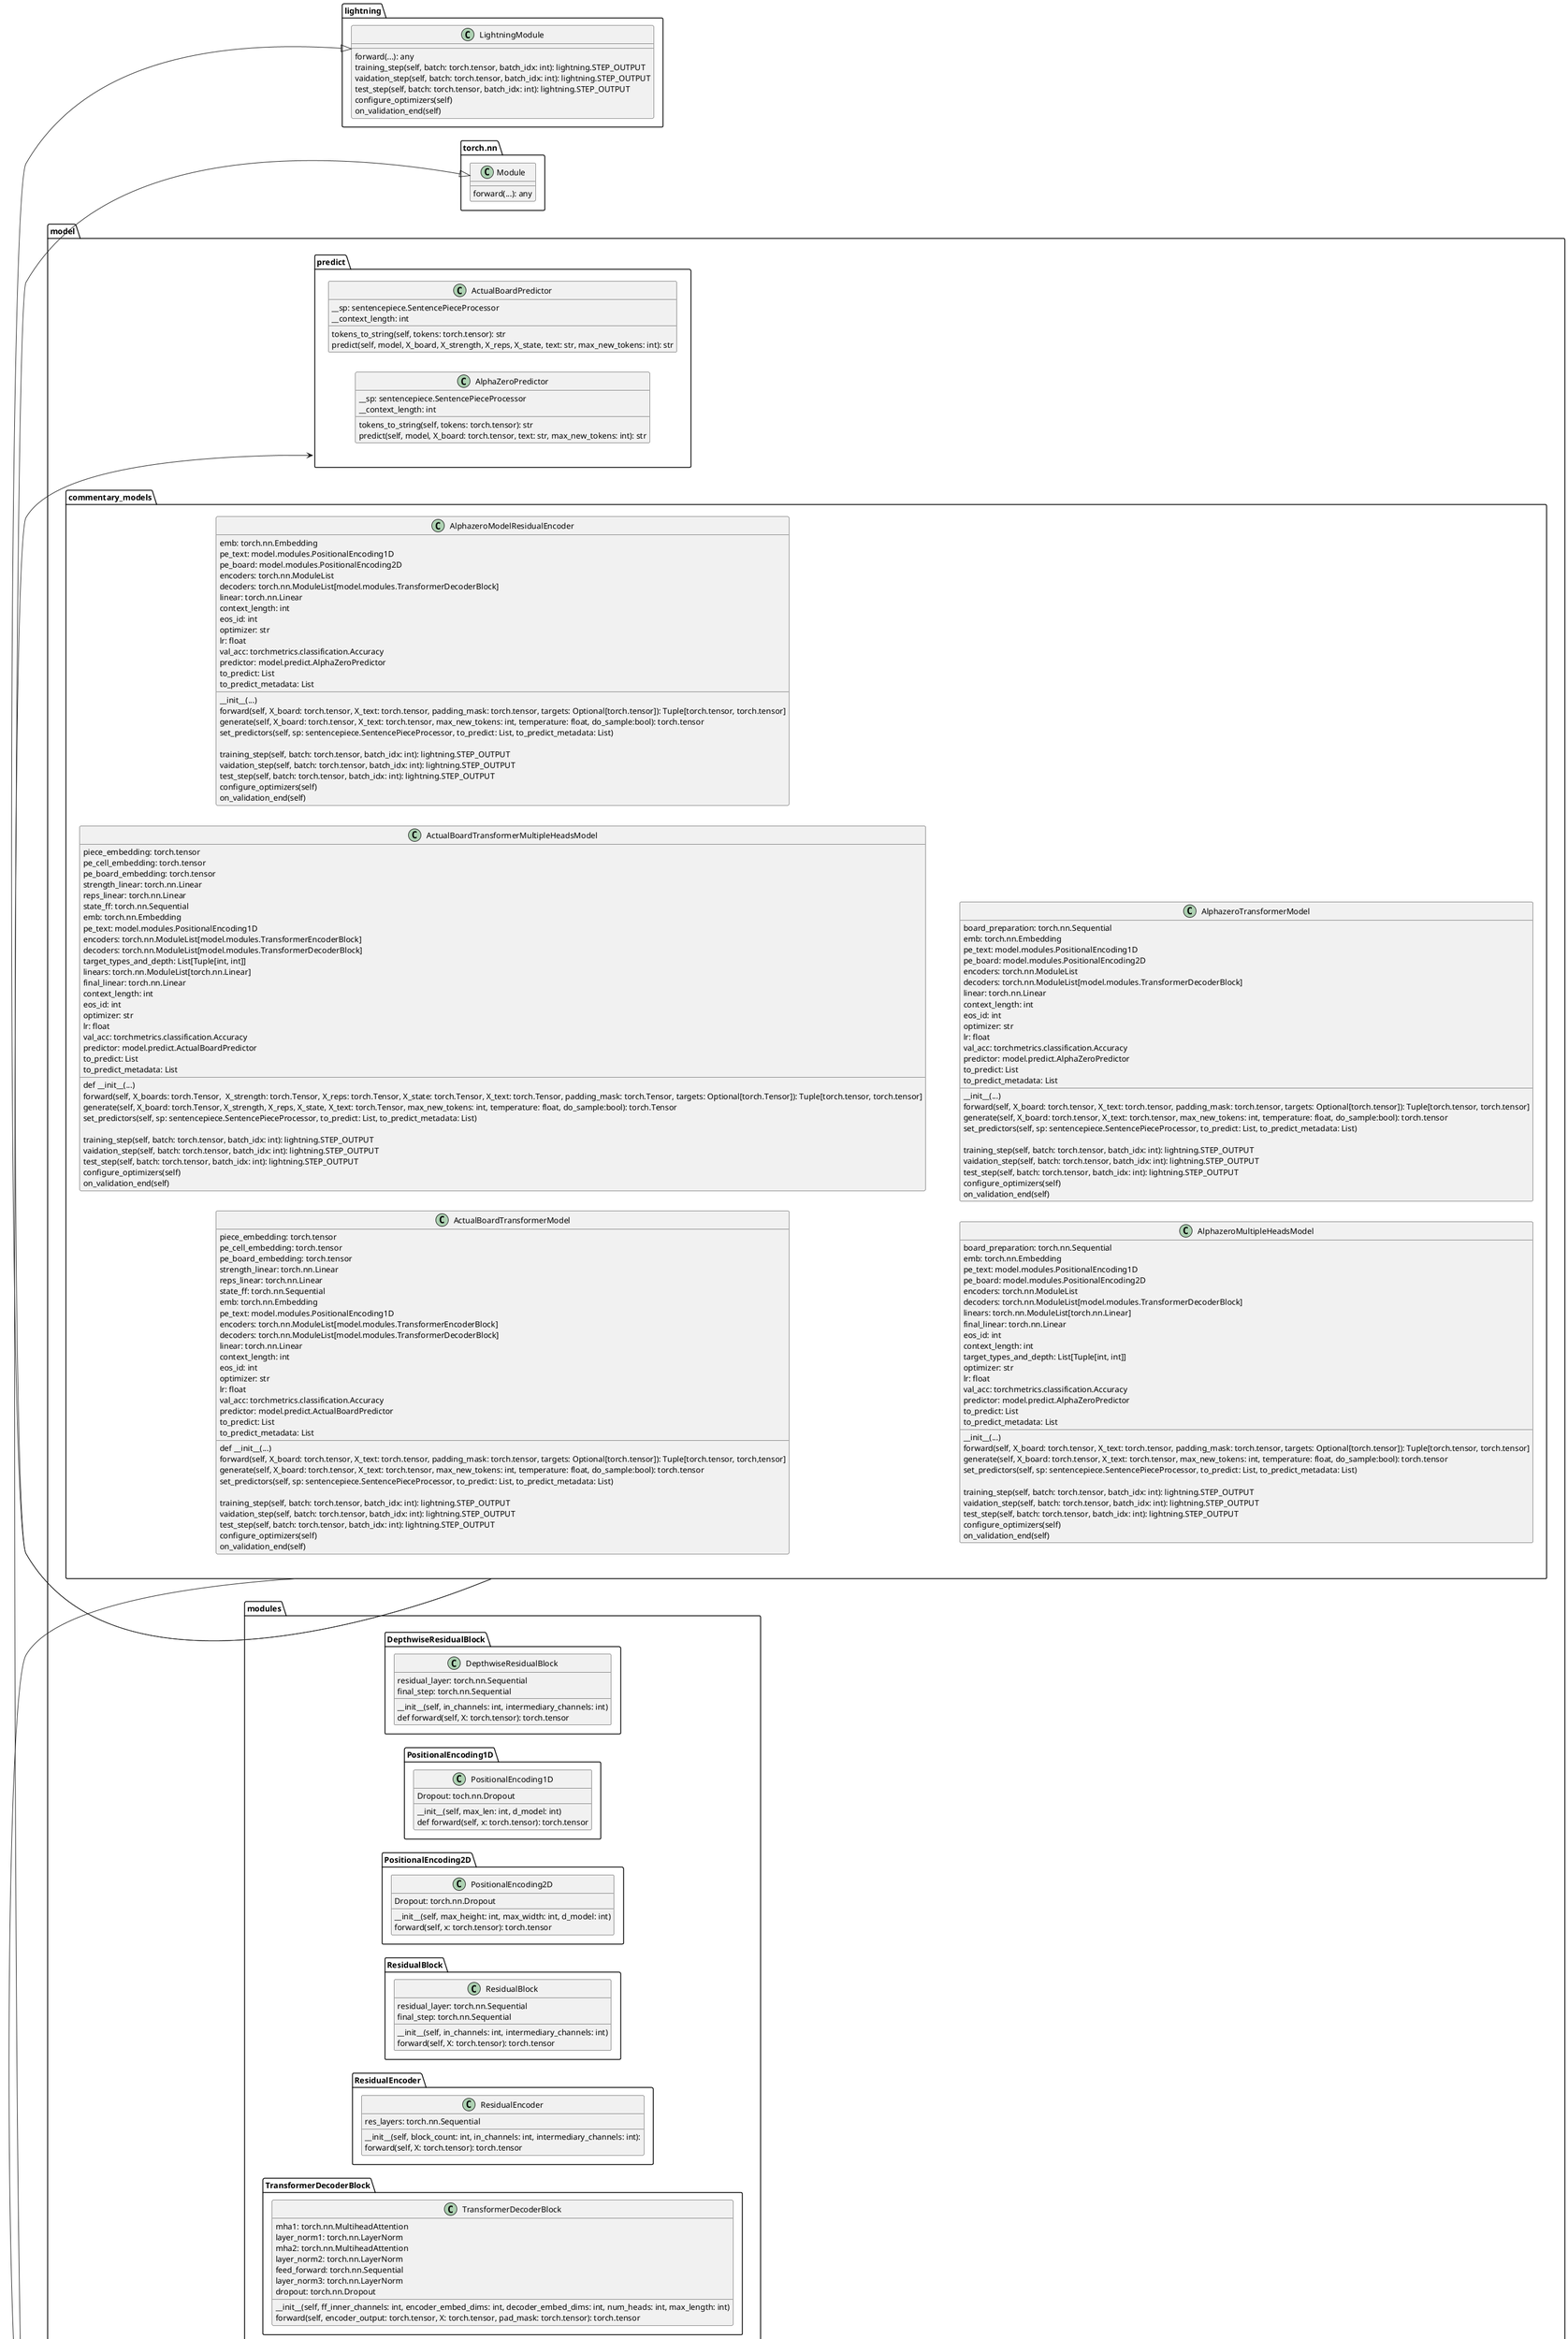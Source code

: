 @startuml 
left to right direction
!pragma useIntermediatePackages false

class torch.nn.Module {
  forward(...): any 
}

class lightning.LightningModule{
  forward(...): any 
  training_step(self, batch: torch.tensor, batch_idx: int): lightning.STEP_OUTPUT
  vaidation_step(self, batch: torch.tensor, batch_idx: int): lightning.STEP_OUTPUT
  test_step(self, batch: torch.tensor, batch_idx: int): lightning.STEP_OUTPUT
  configure_optimizers(self)
  on_validation_end(self)
}

package model {
  package predict {
    class ActualBoardPredictor {
      __sp: sentencepiece.SentencePieceProcessor
      __context_length: int
      
      tokens_to_string(self, tokens: torch.tensor): str
      predict(self, model, X_board, X_strength, X_reps, X_state, text: str, max_new_tokens: int): str
    }
    class AlphaZeroPredictor {
      __sp: sentencepiece.SentencePieceProcessor
      __context_length: int

      tokens_to_string(self, tokens: torch.tensor): str
      predict(self, model, X_board: torch.tensor, text: str, max_new_tokens: int): str
    }
  }
  package commentary_models {
    class ActualBoardTransformerModel {
      piece_embedding: torch.tensor 
      pe_cell_embedding: torch.tensor 
      pe_board_embedding: torch.tensor 
      strength_linear: torch.nn.Linear 
      reps_linear: torch.nn.Linear 
      state_ff: torch.nn.Sequential 
      emb: torch.nn.Embedding
      pe_text: model.modules.PositionalEncoding1D 
      encoders: torch.nn.ModuleList[model.modules.TransformerEncoderBlock]
      decoders: torch.nn.ModuleList[model.modules.TransformerDecoderBlock] 
      linear: torch.nn.Linear 
      context_length: int
      eos_id: int
      optimizer: str
      lr: float
      val_acc: torchmetrics.classification.Accuracy 
      predictor: model.predict.ActualBoardPredictor 
      to_predict: List 
      to_predict_metadata: List 

      def __init__(...)
      forward(self, X_board: torch.tensor, X_text: torch.tensor, padding_mask: torch.tensor, targets: Optional[torch.tensor]): Tuple[torch.tensor, torch,tensor]
      generate(self, X_board: torch.tensor, X_text: torch.tensor, max_new_tokens: int, temperature: float, do_sample:bool): torch.tensor
      set_predictors(self, sp: sentencepiece.SentencePieceProcessor, to_predict: List, to_predict_metadata: List)

      training_step(self, batch: torch.tensor, batch_idx: int): lightning.STEP_OUTPUT
      vaidation_step(self, batch: torch.tensor, batch_idx: int): lightning.STEP_OUTPUT
      test_step(self, batch: torch.tensor, batch_idx: int): lightning.STEP_OUTPUT
      configure_optimizers(self)
      on_validation_end(self)
    }
    class ActualBoardTransformerMultipleHeadsModel {
      piece_embedding: torch.tensor 
      pe_cell_embedding: torch.tensor 
      pe_board_embedding: torch.tensor 
      strength_linear: torch.nn.Linear 
      reps_linear: torch.nn.Linear 
      state_ff: torch.nn.Sequential 
      emb: torch.nn.Embedding
      pe_text: model.modules.PositionalEncoding1D 
      encoders: torch.nn.ModuleList[model.modules.TransformerEncoderBlock]
      decoders: torch.nn.ModuleList[model.modules.TransformerDecoderBlock] 
      target_types_and_depth: List[Tuple[int, int]] 
      linears: torch.nn.ModuleList[torch.nn.Linear] 
      final_linear: torch.nn.Linear 
      context_length: int
      eos_id: int
      optimizer: str
      lr: float
      val_acc: torchmetrics.classification.Accuracy 
      predictor: model.predict.ActualBoardPredictor 
      to_predict: List 
      to_predict_metadata: List 

      def __init__(...)
      forward(self, X_boards: torch.Tensor,  X_strength: torch.Tensor, X_reps: torch.Tensor, X_state: torch.Tensor, X_text: torch.Tensor, padding_mask: torch.Tensor, targets: Optional[torch.Tensor]): Tuple[torch.tensor, torch.tensor]
      generate(self, X_board: torch.Tensor, X_strength, X_reps, X_state, X_text: torch.Tensor, max_new_tokens: int, temperature: float, do_sample:bool): torch.Tensor
      set_predictors(self, sp: sentencepiece.SentencePieceProcessor, to_predict: List, to_predict_metadata: List)

      training_step(self, batch: torch.tensor, batch_idx: int): lightning.STEP_OUTPUT
      vaidation_step(self, batch: torch.tensor, batch_idx: int): lightning.STEP_OUTPUT
      test_step(self, batch: torch.tensor, batch_idx: int): lightning.STEP_OUTPUT
      configure_optimizers(self)
      on_validation_end(self)
    }
    class AlphazeroModelResidualEncoder {
      emb: torch.nn.Embedding
      pe_text: model.modules.PositionalEncoding1D 
      pe_board: model.modules.PositionalEncoding2D 
      encoders: torch.nn.ModuleList
      decoders: torch.nn.ModuleList[model.modules.TransformerDecoderBlock] 
      linear: torch.nn.Linear 
      context_length: int
      eos_id: int
      optimizer: str
      lr: float
      val_acc: torchmetrics.classification.Accuracy 
      predictor: model.predict.AlphaZeroPredictor
      to_predict: List 
      to_predict_metadata: List 

      __init__(...)
      forward(self, X_board: torch.tensor, X_text: torch.tensor, padding_mask: torch.tensor, targets: Optional[torch.tensor]): Tuple[torch.tensor, torch.tensor]
      generate(self, X_board: torch.tensor, X_text: torch.tensor, max_new_tokens: int, temperature: float, do_sample:bool): torch.tensor
      set_predictors(self, sp: sentencepiece.SentencePieceProcessor, to_predict: List, to_predict_metadata: List)
      
      training_step(self, batch: torch.tensor, batch_idx: int): lightning.STEP_OUTPUT
      vaidation_step(self, batch: torch.tensor, batch_idx: int): lightning.STEP_OUTPUT
      test_step(self, batch: torch.tensor, batch_idx: int): lightning.STEP_OUTPUT
      configure_optimizers(self)
      on_validation_end(self)
    }
    class AlphazeroMultipleHeadsModel {
      board_preparation: torch.nn.Sequential 
      emb: torch.nn.Embedding
      pe_text: model.modules.PositionalEncoding1D 
      pe_board: model.modules.PositionalEncoding2D 
      encoders: torch.nn.ModuleList
      decoders: torch.nn.ModuleList[model.modules.TransformerDecoderBlock] 
      linears: torch.nn.ModuleList[torch.nn.Linear]
      final_linear: torch.nn.Linear 
      eos_id: int
      context_length: int
      target_types_and_depth: List[Tuple[int, int]] 
      optimizer: str
      lr: float
      val_acc: torchmetrics.classification.Accuracy 
      predictor: model.predict.AlphaZeroPredictor
      to_predict: List 
      to_predict_metadata: List 

      __init__(...)
      forward(self, X_board: torch.tensor, X_text: torch.tensor, padding_mask: torch.tensor, targets: Optional[torch.tensor]): Tuple[torch.tensor, torch.tensor]
      generate(self, X_board: torch.tensor, X_text: torch.tensor, max_new_tokens: int, temperature: float, do_sample:bool): torch.tensor
      set_predictors(self, sp: sentencepiece.SentencePieceProcessor, to_predict: List, to_predict_metadata: List)

      training_step(self, batch: torch.tensor, batch_idx: int): lightning.STEP_OUTPUT
      vaidation_step(self, batch: torch.tensor, batch_idx: int): lightning.STEP_OUTPUT
      test_step(self, batch: torch.tensor, batch_idx: int): lightning.STEP_OUTPUT
      configure_optimizers(self)
      on_validation_end(self)
    }
    class AlphazeroTransformerModel {
      board_preparation: torch.nn.Sequential 
      emb: torch.nn.Embedding
      pe_text: model.modules.PositionalEncoding1D 
      pe_board: model.modules.PositionalEncoding2D 
      encoders: torch.nn.ModuleList
      decoders: torch.nn.ModuleList[model.modules.TransformerDecoderBlock] 
      linear: torch.nn.Linear 
      context_length: int
      eos_id: int
      optimizer: str
      lr: float
      val_acc: torchmetrics.classification.Accuracy 
      predictor: model.predict.AlphaZeroPredictor
      to_predict: List 
      to_predict_metadata: List 

      __init__(...)
      forward(self, X_board: torch.tensor, X_text: torch.tensor, padding_mask: torch.tensor, targets: Optional[torch.tensor]): Tuple[torch.tensor, torch.tensor]
      generate(self, X_board: torch.tensor, X_text: torch.tensor, max_new_tokens: int, temperature: float, do_sample:bool): torch.tensor
      set_predictors(self, sp: sentencepiece.SentencePieceProcessor, to_predict: List, to_predict_metadata: List)

      training_step(self, batch: torch.tensor, batch_idx: int): lightning.STEP_OUTPUT
      vaidation_step(self, batch: torch.tensor, batch_idx: int): lightning.STEP_OUTPUT
      test_step(self, batch: torch.tensor, batch_idx: int): lightning.STEP_OUTPUT
      configure_optimizers(self)
      on_validation_end(self)
    }
  }
  package modules {
    class DepthwiseResidualBlock.DepthwiseResidualBlock {
      residual_layer: torch.nn.Sequential 
      final_step: torch.nn.Sequential 

      __init__(self, in_channels: int, intermediary_channels: int)
      def forward(self, X: torch.tensor): torch.tensor
    }
    class PositionalEncoding1D.PositionalEncoding1D {
      Dropout: toch.nn.Dropout 

      __init__(self, max_len: int, d_model: int)
      def forward(self, x: torch.tensor): torch.tensor
    }
    class PositionalEncoding2D.PositionalEncoding2D {
      Dropout: torch.nn.Dropout 

      __init__(self, max_height: int, max_width: int, d_model: int)
       forward(self, x: torch.tensor): torch.tensor
    }

    class ResidualBlock.ResidualBlock {
      residual_layer: torch.nn.Sequential
      final_step: torch.nn.Sequential

      __init__(self, in_channels: int, intermediary_channels: int)
      forward(self, X: torch.tensor): torch.tensor
    }

    class ResidualEncoder.ResidualEncoder {
      res_layers: torch.nn.Sequential

      __init__(self, block_count: int, in_channels: int, intermediary_channels: int):
      forward(self, X: torch.tensor): torch.tensor
    }

    class TransformerDecoderBlock.TransformerDecoderBlock {
      mha1: torch.nn.MultiheadAttention 
      layer_norm1: torch.nn.LayerNorm 
      mha2: torch.nn.MultiheadAttention 
      layer_norm2: torch.nn.LayerNorm 
      feed_forward: torch.nn.Sequential 
      layer_norm3: torch.nn.LayerNorm 
      dropout: torch.nn.Dropout 

      __init__(self, ff_inner_channels: int, encoder_embed_dims: int, decoder_embed_dims: int, num_heads: int, max_length: int)
      forward(self, encoder_output: torch.tensor, X: torch.tensor, pad_mask: torch.tensor): torch.tensor
    }
    class TransformerEncoderBlock.TransformerEncoderBlock {
      mha: torch.nn.MultiheadAttention 
      layer_norm1: torch.nn.LayerNorm 
      feed_forward: torch.nn.Sequential 
      layer_norm2: torch.nn.LayerNorm 
      dropout: torch.nn.Dropout 

      __init__(self, ff_inner_channels: int, embed_dims: int, num_heads: int)
      forward(self, X: torch.tensor): torch.tensor
    }
  }

  commentary_models -> modules
  commentary_models -> predict
}

model.modules -|> torch.nn.Module
model.commentary_models -|> lightning.LightningModule

@enduml


